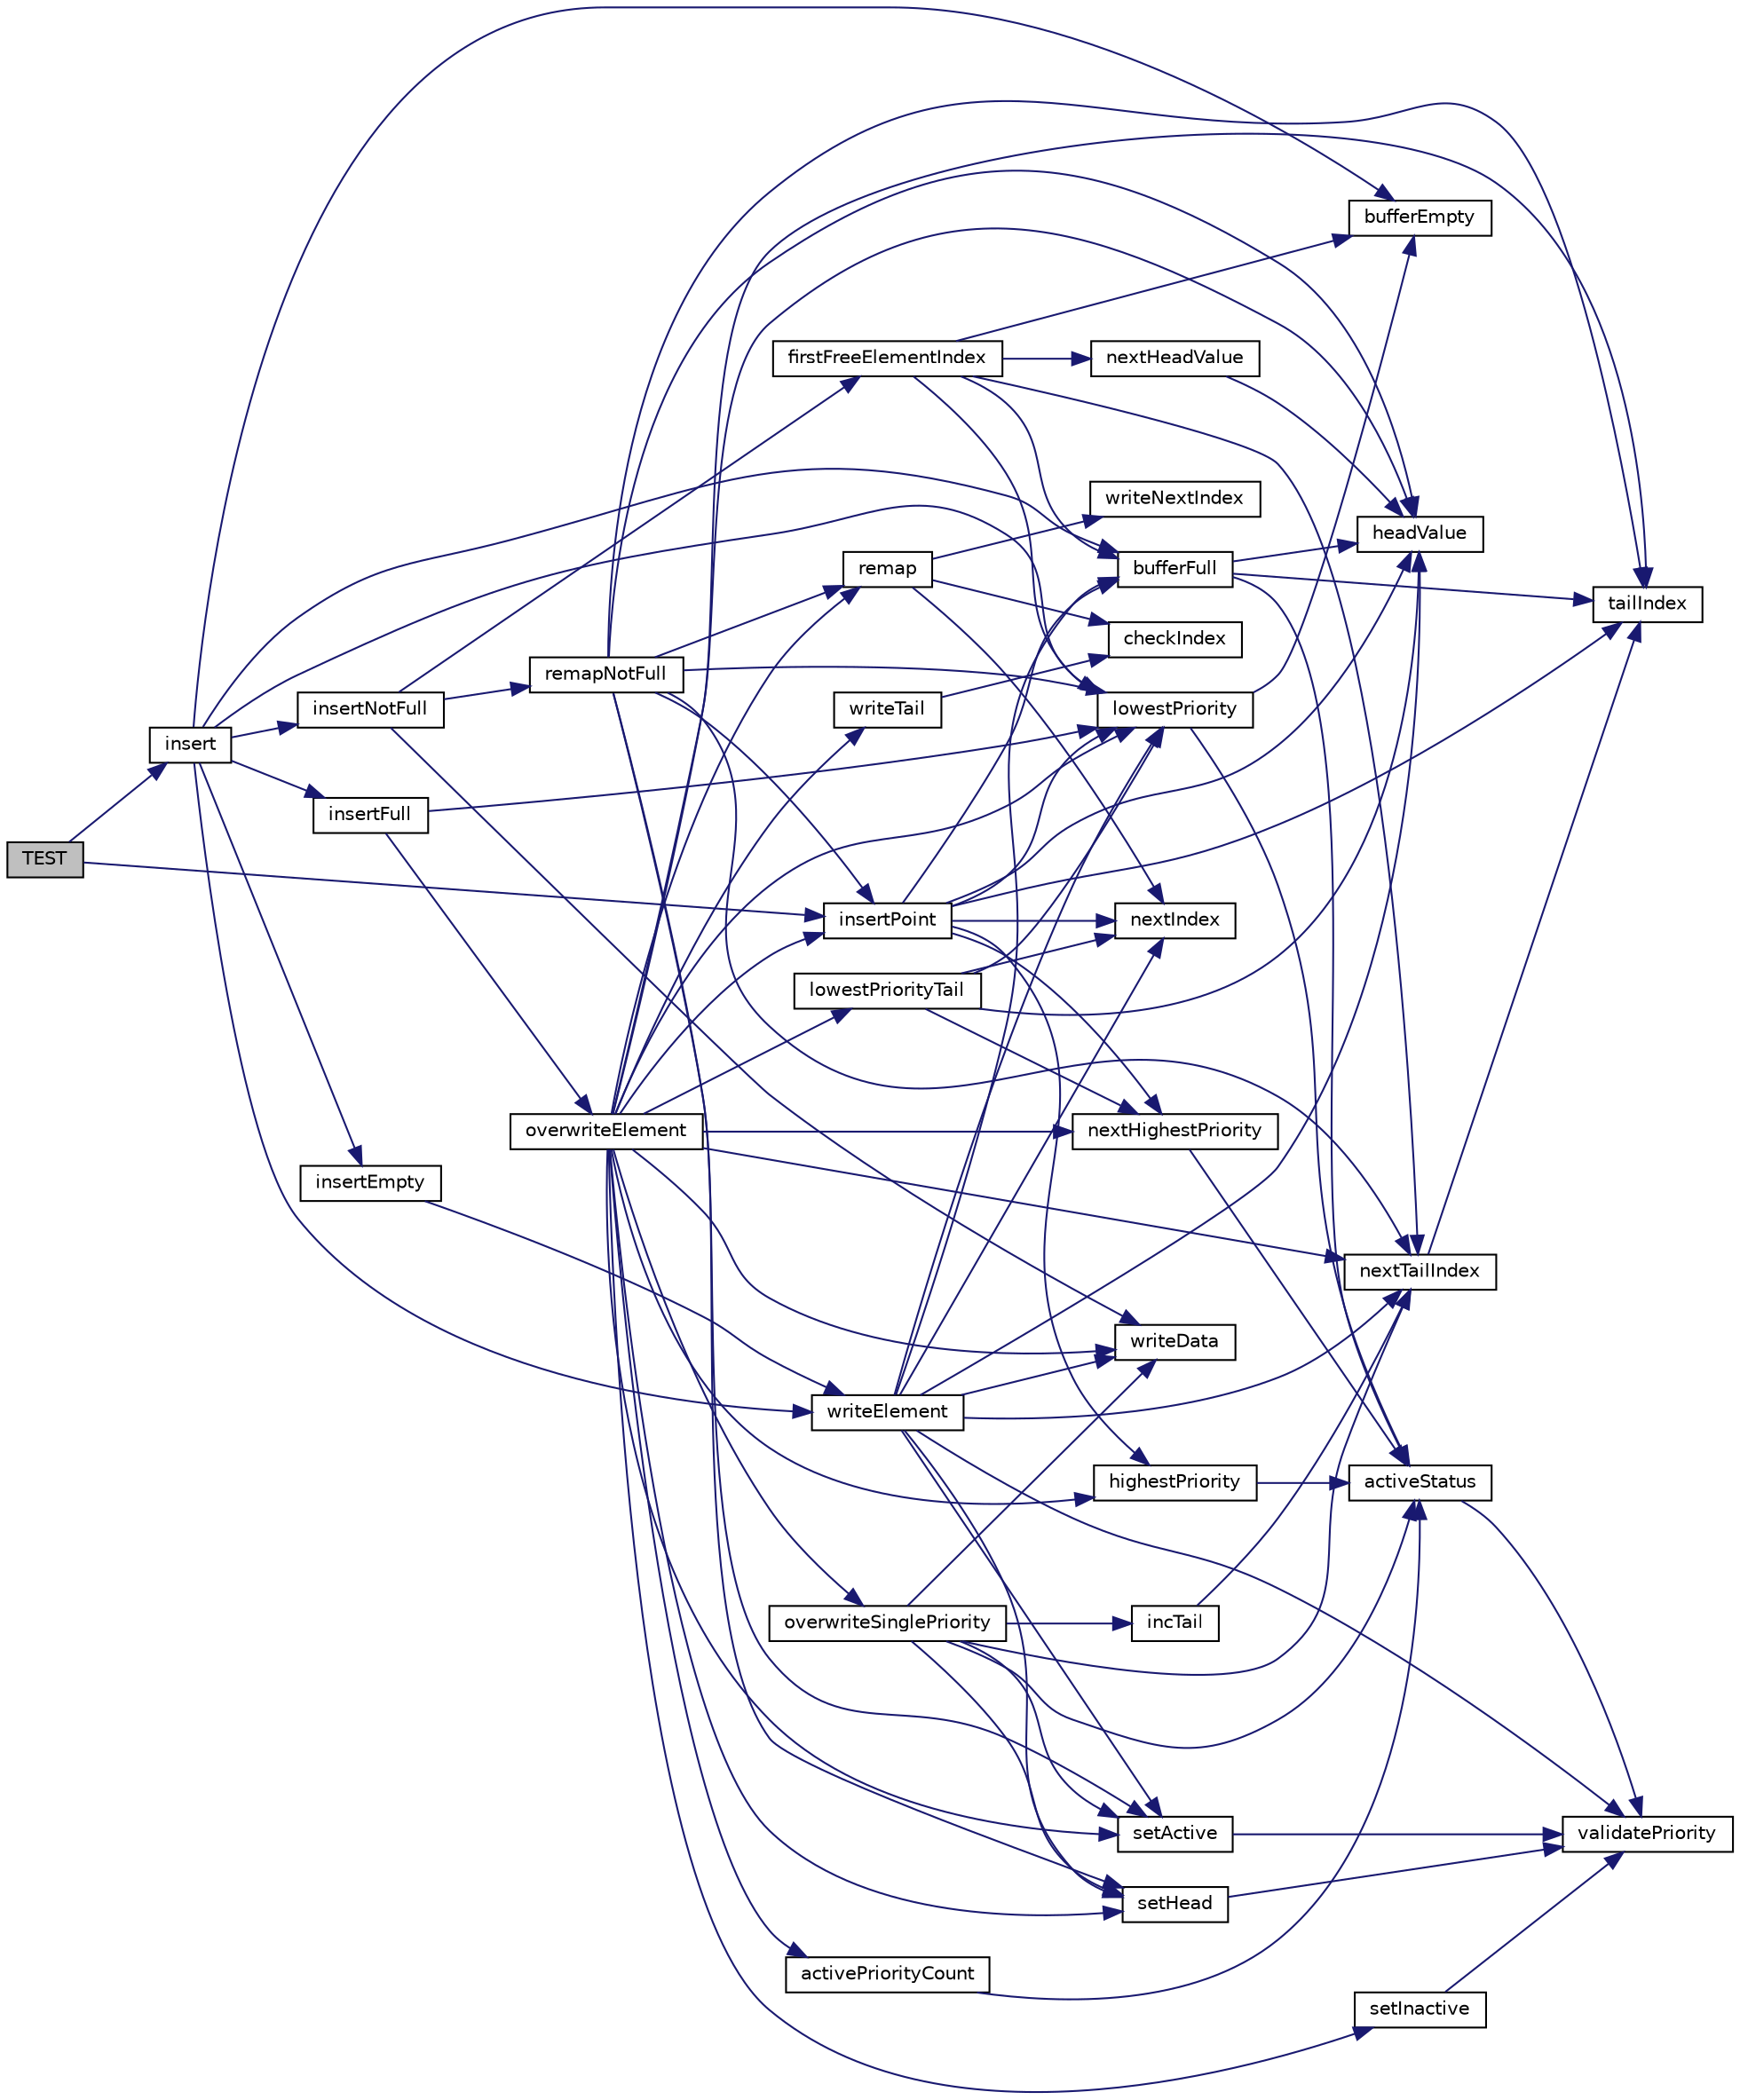 digraph "TEST"
{
  edge [fontname="Helvetica",fontsize="10",labelfontname="Helvetica",labelfontsize="10"];
  node [fontname="Helvetica",fontsize="10",shape=record];
  rankdir="LR";
  Node2298 [label="TEST",height=0.2,width=0.4,color="black", fillcolor="grey75", style="filled", fontcolor="black"];
  Node2298 -> Node2299 [color="midnightblue",fontsize="10",style="solid",fontname="Helvetica"];
  Node2299 [label="insert",height=0.2,width=0.4,color="black", fillcolor="white", style="filled",URL="$group__Internal.html#ga63ad097411c7e90c201b2d94a2ab3162",tooltip="Insert an element into the buffer of a given priority and adjust the buffer to correct the prioritisa..."];
  Node2299 -> Node2300 [color="midnightblue",fontsize="10",style="solid",fontname="Helvetica"];
  Node2300 [label="bufferEmpty",height=0.2,width=0.4,color="black", fillcolor="white", style="filled",URL="$group__Internal.html#ga4040671ef2dccd1394038df3a9f10c6c",tooltip="Check whether the buffer is empty. "];
  Node2299 -> Node2301 [color="midnightblue",fontsize="10",style="solid",fontname="Helvetica"];
  Node2301 [label="insertEmpty",height=0.2,width=0.4,color="black", fillcolor="white", style="filled",URL="$group__Internal.html#gaf8c08c3ee7157baffca08c117e4acfc0",tooltip="Insert the passed in element of the passed in priority to an empty buffer. "];
  Node2301 -> Node2302 [color="midnightblue",fontsize="10",style="solid",fontname="Helvetica"];
  Node2302 [label="writeElement",height=0.2,width=0.4,color="black", fillcolor="white", style="filled",URL="$group__Internal.html#gabe189820c7e0ccfea576ea30ef3150e3",tooltip="Write an element to the buffer at the next empty position in the linked buffer and adjust the relevan..."];
  Node2302 -> Node2303 [color="midnightblue",fontsize="10",style="solid",fontname="Helvetica"];
  Node2303 [label="validatePriority",height=0.2,width=0.4,color="black", fillcolor="white", style="filled",URL="$group__Internal.html#ga1d89e6a47f0d969863ebd23cf34f8ceb",tooltip="Check the priority is a valid one. "];
  Node2302 -> Node2304 [color="midnightblue",fontsize="10",style="solid",fontname="Helvetica"];
  Node2304 [label="bufferFull",height=0.2,width=0.4,color="black", fillcolor="white", style="filled",URL="$group__Internal.html#ga3fb5f15ae23ea536c404c99f27d8bdf2",tooltip="Buffer Full checks whether there is any room left in the buffer for a new insertion. "];
  Node2304 -> Node2305 [color="midnightblue",fontsize="10",style="solid",fontname="Helvetica"];
  Node2305 [label="activeStatus",height=0.2,width=0.4,color="black", fillcolor="white", style="filled",URL="$group__Internal.html#ga96a9cdf59344a92de680c2054de68d18",tooltip="Return the active status of the priority passed in. "];
  Node2305 -> Node2303 [color="midnightblue",fontsize="10",style="solid",fontname="Helvetica"];
  Node2304 -> Node2306 [color="midnightblue",fontsize="10",style="solid",fontname="Helvetica"];
  Node2306 [label="tailIndex",height=0.2,width=0.4,color="black", fillcolor="white", style="filled",URL="$group__Internal.html#ga25f69e90532a55846b77358559c3850d",tooltip="Return the index pointed to by the tail pointer. "];
  Node2304 -> Node2307 [color="midnightblue",fontsize="10",style="solid",fontname="Helvetica"];
  Node2307 [label="headValue",height=0.2,width=0.4,color="black", fillcolor="white", style="filled",URL="$group__Internal.html#ga55454ce12d8fbbc635fddc48d7a26891",tooltip="Return the index pointed to by the head related with the priority passed in. "];
  Node2302 -> Node2308 [color="midnightblue",fontsize="10",style="solid",fontname="Helvetica"];
  Node2308 [label="lowestPriority",height=0.2,width=0.4,color="black", fillcolor="white", style="filled",URL="$group__Internal.html#ga5c99e6cbaab9c7ce05f08a52baf11b07",tooltip="Determine the lowest priority in the buffer. "];
  Node2308 -> Node2300 [color="midnightblue",fontsize="10",style="solid",fontname="Helvetica"];
  Node2308 -> Node2305 [color="midnightblue",fontsize="10",style="solid",fontname="Helvetica"];
  Node2302 -> Node2309 [color="midnightblue",fontsize="10",style="solid",fontname="Helvetica"];
  Node2309 [label="nextTailIndex",height=0.2,width=0.4,color="black", fillcolor="white", style="filled",URL="$group__Internal.html#ga9ff9ed75bb6e4b8b09b58069b5b8a6ec",tooltip="Update the passed in index with the index pointed to by the tail pointer after advancing it..."];
  Node2309 -> Node2306 [color="midnightblue",fontsize="10",style="solid",fontname="Helvetica"];
  Node2302 -> Node2310 [color="midnightblue",fontsize="10",style="solid",fontname="Helvetica"];
  Node2310 [label="nextIndex",height=0.2,width=0.4,color="black", fillcolor="white", style="filled",URL="$priority__buffer_8c.html#a9f3387e4330e5db92c7c9b5a4d66624d"];
  Node2302 -> Node2307 [color="midnightblue",fontsize="10",style="solid",fontname="Helvetica"];
  Node2302 -> Node2311 [color="midnightblue",fontsize="10",style="solid",fontname="Helvetica"];
  Node2311 [label="writeData",height=0.2,width=0.4,color="black", fillcolor="white", style="filled",URL="$group__Internal.html#ga094a72d34fb14e52ab82ec100e398d32",tooltip="Write the element passed in to the index passed in. "];
  Node2302 -> Node2312 [color="midnightblue",fontsize="10",style="solid",fontname="Helvetica"];
  Node2312 [label="setHead",height=0.2,width=0.4,color="black", fillcolor="white", style="filled",URL="$group__Internal.html#ga656f1f607c0c60b5f57a859a365b7466",tooltip="Set the value of the head pointer associated with the priority passed in with the index passed in..."];
  Node2312 -> Node2303 [color="midnightblue",fontsize="10",style="solid",fontname="Helvetica"];
  Node2302 -> Node2313 [color="midnightblue",fontsize="10",style="solid",fontname="Helvetica"];
  Node2313 [label="setActive",height=0.2,width=0.4,color="black", fillcolor="white", style="filled",URL="$group__Internal.html#ga0658dbd48225de33f2906ebe3839a829",tooltip="Set the relevant activity flag of the priority passed in. "];
  Node2313 -> Node2303 [color="midnightblue",fontsize="10",style="solid",fontname="Helvetica"];
  Node2299 -> Node2304 [color="midnightblue",fontsize="10",style="solid",fontname="Helvetica"];
  Node2299 -> Node2314 [color="midnightblue",fontsize="10",style="solid",fontname="Helvetica"];
  Node2314 [label="insertFull",height=0.2,width=0.4,color="black", fillcolor="white", style="filled",URL="$group__Internal.html#gadc21ddb94c801e986fe0b2a09105e92c",tooltip="Insert into a full buffer the passed in element of the passed in priority. "];
  Node2314 -> Node2308 [color="midnightblue",fontsize="10",style="solid",fontname="Helvetica"];
  Node2314 -> Node2315 [color="midnightblue",fontsize="10",style="solid",fontname="Helvetica"];
  Node2315 [label="overwriteElement",height=0.2,width=0.4,color="black", fillcolor="white", style="filled",URL="$group__Internal.html#gac2c4b841f7547fad647c0cf01ecd3c77",tooltip="Overwrite element since buffer is full and there are no unused elements. "];
  Node2315 -> Node2316 [color="midnightblue",fontsize="10",style="solid",fontname="Helvetica"];
  Node2316 [label="lowestPriorityTail",height=0.2,width=0.4,color="black", fillcolor="white", style="filled",URL="$group__Internal.html#ga3450cb30f7e5348606ca09709f210e15",tooltip="Returns the index of the lowest priority tail. "];
  Node2316 -> Node2308 [color="midnightblue",fontsize="10",style="solid",fontname="Helvetica"];
  Node2316 -> Node2317 [color="midnightblue",fontsize="10",style="solid",fontname="Helvetica"];
  Node2317 [label="nextHighestPriority",height=0.2,width=0.4,color="black", fillcolor="white", style="filled",URL="$group__Internal.html#ga2e2c888184119622170bfb83453e322d",tooltip="Find the next highest priority to the priority we wish to insert - used to find where to store the ne..."];
  Node2317 -> Node2305 [color="midnightblue",fontsize="10",style="solid",fontname="Helvetica"];
  Node2316 -> Node2310 [color="midnightblue",fontsize="10",style="solid",fontname="Helvetica"];
  Node2316 -> Node2307 [color="midnightblue",fontsize="10",style="solid",fontname="Helvetica"];
  Node2315 -> Node2318 [color="midnightblue",fontsize="10",style="solid",fontname="Helvetica"];
  Node2318 [label="insertPoint",height=0.2,width=0.4,color="black", fillcolor="white", style="filled",URL="$group__Internal.html#ga3d8cb66573e57486ba7e3b97c50ab28c",tooltip="Return the index of the valid insert point to be used when remapping the buffer. "];
  Node2318 -> Node2319 [color="midnightblue",fontsize="10",style="solid",fontname="Helvetica"];
  Node2319 [label="highestPriority",height=0.2,width=0.4,color="black", fillcolor="white", style="filled",URL="$group__Internal.html#ga0d9ce6cc5db1bfe9b195180fc40db057",tooltip="Determine the highest priority and assign to the priority pointer passed in. "];
  Node2319 -> Node2305 [color="midnightblue",fontsize="10",style="solid",fontname="Helvetica"];
  Node2318 -> Node2306 [color="midnightblue",fontsize="10",style="solid",fontname="Helvetica"];
  Node2318 -> Node2304 [color="midnightblue",fontsize="10",style="solid",fontname="Helvetica"];
  Node2318 -> Node2307 [color="midnightblue",fontsize="10",style="solid",fontname="Helvetica"];
  Node2318 -> Node2308 [color="midnightblue",fontsize="10",style="solid",fontname="Helvetica"];
  Node2318 -> Node2317 [color="midnightblue",fontsize="10",style="solid",fontname="Helvetica"];
  Node2318 -> Node2310 [color="midnightblue",fontsize="10",style="solid",fontname="Helvetica"];
  Node2315 -> Node2320 [color="midnightblue",fontsize="10",style="solid",fontname="Helvetica"];
  Node2320 [label="activePriorityCount",height=0.2,width=0.4,color="black", fillcolor="white", style="filled",URL="$group__Internal.html#ga6f2fdb52bce7fcd5c8c9ab603c62938a",tooltip="Return number of active priorities. "];
  Node2320 -> Node2305 [color="midnightblue",fontsize="10",style="solid",fontname="Helvetica"];
  Node2315 -> Node2309 [color="midnightblue",fontsize="10",style="solid",fontname="Helvetica"];
  Node2315 -> Node2321 [color="midnightblue",fontsize="10",style="solid",fontname="Helvetica"];
  Node2321 [label="overwriteSinglePriority",height=0.2,width=0.4,color="black", fillcolor="white", style="filled",URL="$group__Internal.html#ga721b108b9ec49215f03f165fbc05ea05",tooltip="Overwrite without remapping if buffer is full and only a single priority exists on the buffer Returns..."];
  Node2321 -> Node2309 [color="midnightblue",fontsize="10",style="solid",fontname="Helvetica"];
  Node2321 -> Node2311 [color="midnightblue",fontsize="10",style="solid",fontname="Helvetica"];
  Node2321 -> Node2312 [color="midnightblue",fontsize="10",style="solid",fontname="Helvetica"];
  Node2321 -> Node2305 [color="midnightblue",fontsize="10",style="solid",fontname="Helvetica"];
  Node2321 -> Node2322 [color="midnightblue",fontsize="10",style="solid",fontname="Helvetica"];
  Node2322 [label="incTail",height=0.2,width=0.4,color="black", fillcolor="white", style="filled",URL="$group__Internal.html#ga64722337ab1ab6db7ba1eee6e510e890",tooltip="Advance the tail to its next position in the buffer. "];
  Node2322 -> Node2309 [color="midnightblue",fontsize="10",style="solid",fontname="Helvetica"];
  Node2321 -> Node2313 [color="midnightblue",fontsize="10",style="solid",fontname="Helvetica"];
  Node2315 -> Node2319 [color="midnightblue",fontsize="10",style="solid",fontname="Helvetica"];
  Node2315 -> Node2311 [color="midnightblue",fontsize="10",style="solid",fontname="Helvetica"];
  Node2315 -> Node2312 [color="midnightblue",fontsize="10",style="solid",fontname="Helvetica"];
  Node2315 -> Node2308 [color="midnightblue",fontsize="10",style="solid",fontname="Helvetica"];
  Node2315 -> Node2317 [color="midnightblue",fontsize="10",style="solid",fontname="Helvetica"];
  Node2315 -> Node2307 [color="midnightblue",fontsize="10",style="solid",fontname="Helvetica"];
  Node2315 -> Node2313 [color="midnightblue",fontsize="10",style="solid",fontname="Helvetica"];
  Node2315 -> Node2306 [color="midnightblue",fontsize="10",style="solid",fontname="Helvetica"];
  Node2315 -> Node2323 [color="midnightblue",fontsize="10",style="solid",fontname="Helvetica"];
  Node2323 [label="setInactive",height=0.2,width=0.4,color="black", fillcolor="white", style="filled",URL="$group__Internal.html#gad6bfc10ed2b3640fbfd1ef1c485b1b82",tooltip="Reset the relevant activity flag of the priority passed in. "];
  Node2323 -> Node2303 [color="midnightblue",fontsize="10",style="solid",fontname="Helvetica"];
  Node2315 -> Node2324 [color="midnightblue",fontsize="10",style="solid",fontname="Helvetica"];
  Node2324 [label="remap",height=0.2,width=0.4,color="black", fillcolor="white", style="filled",URL="$group__Internal.html#gaef16038e1f9438af30a74f142d390814",tooltip="Remap the links of the indexes passed in. "];
  Node2324 -> Node2325 [color="midnightblue",fontsize="10",style="solid",fontname="Helvetica"];
  Node2325 [label="checkIndex",height=0.2,width=0.4,color="black", fillcolor="white", style="filled",URL="$group__Internal.html#gae61bd49f018987359c0c7af18baaccad",tooltip="Check the index is a valid Index. "];
  Node2324 -> Node2310 [color="midnightblue",fontsize="10",style="solid",fontname="Helvetica"];
  Node2324 -> Node2326 [color="midnightblue",fontsize="10",style="solid",fontname="Helvetica"];
  Node2326 [label="writeNextIndex",height=0.2,width=0.4,color="black", fillcolor="white", style="filled",URL="$group__Internal.html#ga6e7e1ec9b159f6251ea7b301b3f3e1a2",tooltip="Writes the index passed in to the element referenced by the current index passed in. "];
  Node2315 -> Node2327 [color="midnightblue",fontsize="10",style="solid",fontname="Helvetica"];
  Node2327 [label="writeTail",height=0.2,width=0.4,color="black", fillcolor="white", style="filled",URL="$group__Internal.html#gae1d6cf89c1d2cecc5b27e8b1da9e9a18",tooltip="Write a new index to the tail pointer. "];
  Node2327 -> Node2325 [color="midnightblue",fontsize="10",style="solid",fontname="Helvetica"];
  Node2299 -> Node2308 [color="midnightblue",fontsize="10",style="solid",fontname="Helvetica"];
  Node2299 -> Node2328 [color="midnightblue",fontsize="10",style="solid",fontname="Helvetica"];
  Node2328 [label="insertNotFull",height=0.2,width=0.4,color="black", fillcolor="white", style="filled",URL="$group__Internal.html#ga2eb147495f07075555fc116fcff223c4",tooltip="Insert into a not empty not full buffer the passed in element of the passed in priority. "];
  Node2328 -> Node2329 [color="midnightblue",fontsize="10",style="solid",fontname="Helvetica"];
  Node2329 [label="firstFreeElementIndex",height=0.2,width=0.4,color="black", fillcolor="white", style="filled",URL="$group__Internal.html#gaaaca0205ce96bb4ed7d421595d5e7309",tooltip="find the index at which we can store. "];
  Node2329 -> Node2300 [color="midnightblue",fontsize="10",style="solid",fontname="Helvetica"];
  Node2329 -> Node2309 [color="midnightblue",fontsize="10",style="solid",fontname="Helvetica"];
  Node2329 -> Node2304 [color="midnightblue",fontsize="10",style="solid",fontname="Helvetica"];
  Node2329 -> Node2308 [color="midnightblue",fontsize="10",style="solid",fontname="Helvetica"];
  Node2329 -> Node2330 [color="midnightblue",fontsize="10",style="solid",fontname="Helvetica"];
  Node2330 [label="nextHeadValue",height=0.2,width=0.4,color="black", fillcolor="white", style="filled",URL="$group__Internal.html#gaf51ec5b943679d5a7e7a903a1ebc2e72",tooltip="Return the index pointed to by the head related to the priority passed in after following the head li..."];
  Node2330 -> Node2307 [color="midnightblue",fontsize="10",style="solid",fontname="Helvetica"];
  Node2328 -> Node2311 [color="midnightblue",fontsize="10",style="solid",fontname="Helvetica"];
  Node2328 -> Node2331 [color="midnightblue",fontsize="10",style="solid",fontname="Helvetica"];
  Node2331 [label="remapNotFull",height=0.2,width=0.4,color="black", fillcolor="white", style="filled",URL="$group__Internal.html#ga70be83e9ffcbbdc0472e146ad49a8781",tooltip="Remap buffer for a not full buffer for the index of priority passed in. "];
  Node2331 -> Node2318 [color="midnightblue",fontsize="10",style="solid",fontname="Helvetica"];
  Node2331 -> Node2308 [color="midnightblue",fontsize="10",style="solid",fontname="Helvetica"];
  Node2331 -> Node2307 [color="midnightblue",fontsize="10",style="solid",fontname="Helvetica"];
  Node2331 -> Node2312 [color="midnightblue",fontsize="10",style="solid",fontname="Helvetica"];
  Node2331 -> Node2313 [color="midnightblue",fontsize="10",style="solid",fontname="Helvetica"];
  Node2331 -> Node2309 [color="midnightblue",fontsize="10",style="solid",fontname="Helvetica"];
  Node2331 -> Node2306 [color="midnightblue",fontsize="10",style="solid",fontname="Helvetica"];
  Node2331 -> Node2324 [color="midnightblue",fontsize="10",style="solid",fontname="Helvetica"];
  Node2299 -> Node2302 [color="midnightblue",fontsize="10",style="solid",fontname="Helvetica"];
  Node2298 -> Node2318 [color="midnightblue",fontsize="10",style="solid",fontname="Helvetica"];
}
